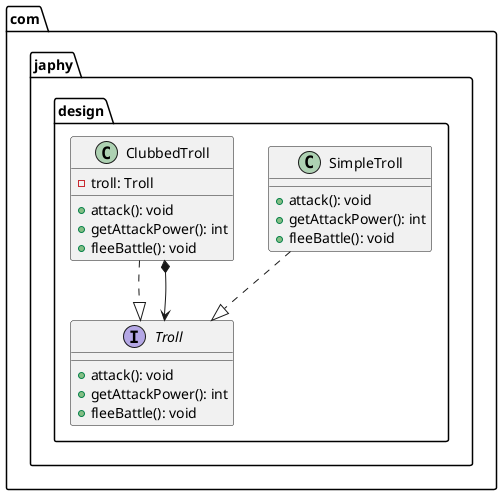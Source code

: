 @startuml
'https://plantuml.com/class-diagram

package com.japhy.design {
    interface Troll{
        + attack(): void
        + getAttackPower(): int
        + fleeBattle(): void
    }

    class SimpleTroll {
        + attack(): void
        + getAttackPower(): int
        + fleeBattle(): void
    }

    class ClubbedTroll {
        - troll: Troll
        + attack(): void
        + getAttackPower(): int
        + fleeBattle(): void
    }

    SimpleTroll ..|> Troll
    ClubbedTroll ..|> Troll
    ClubbedTroll *--> Troll
}

@enduml